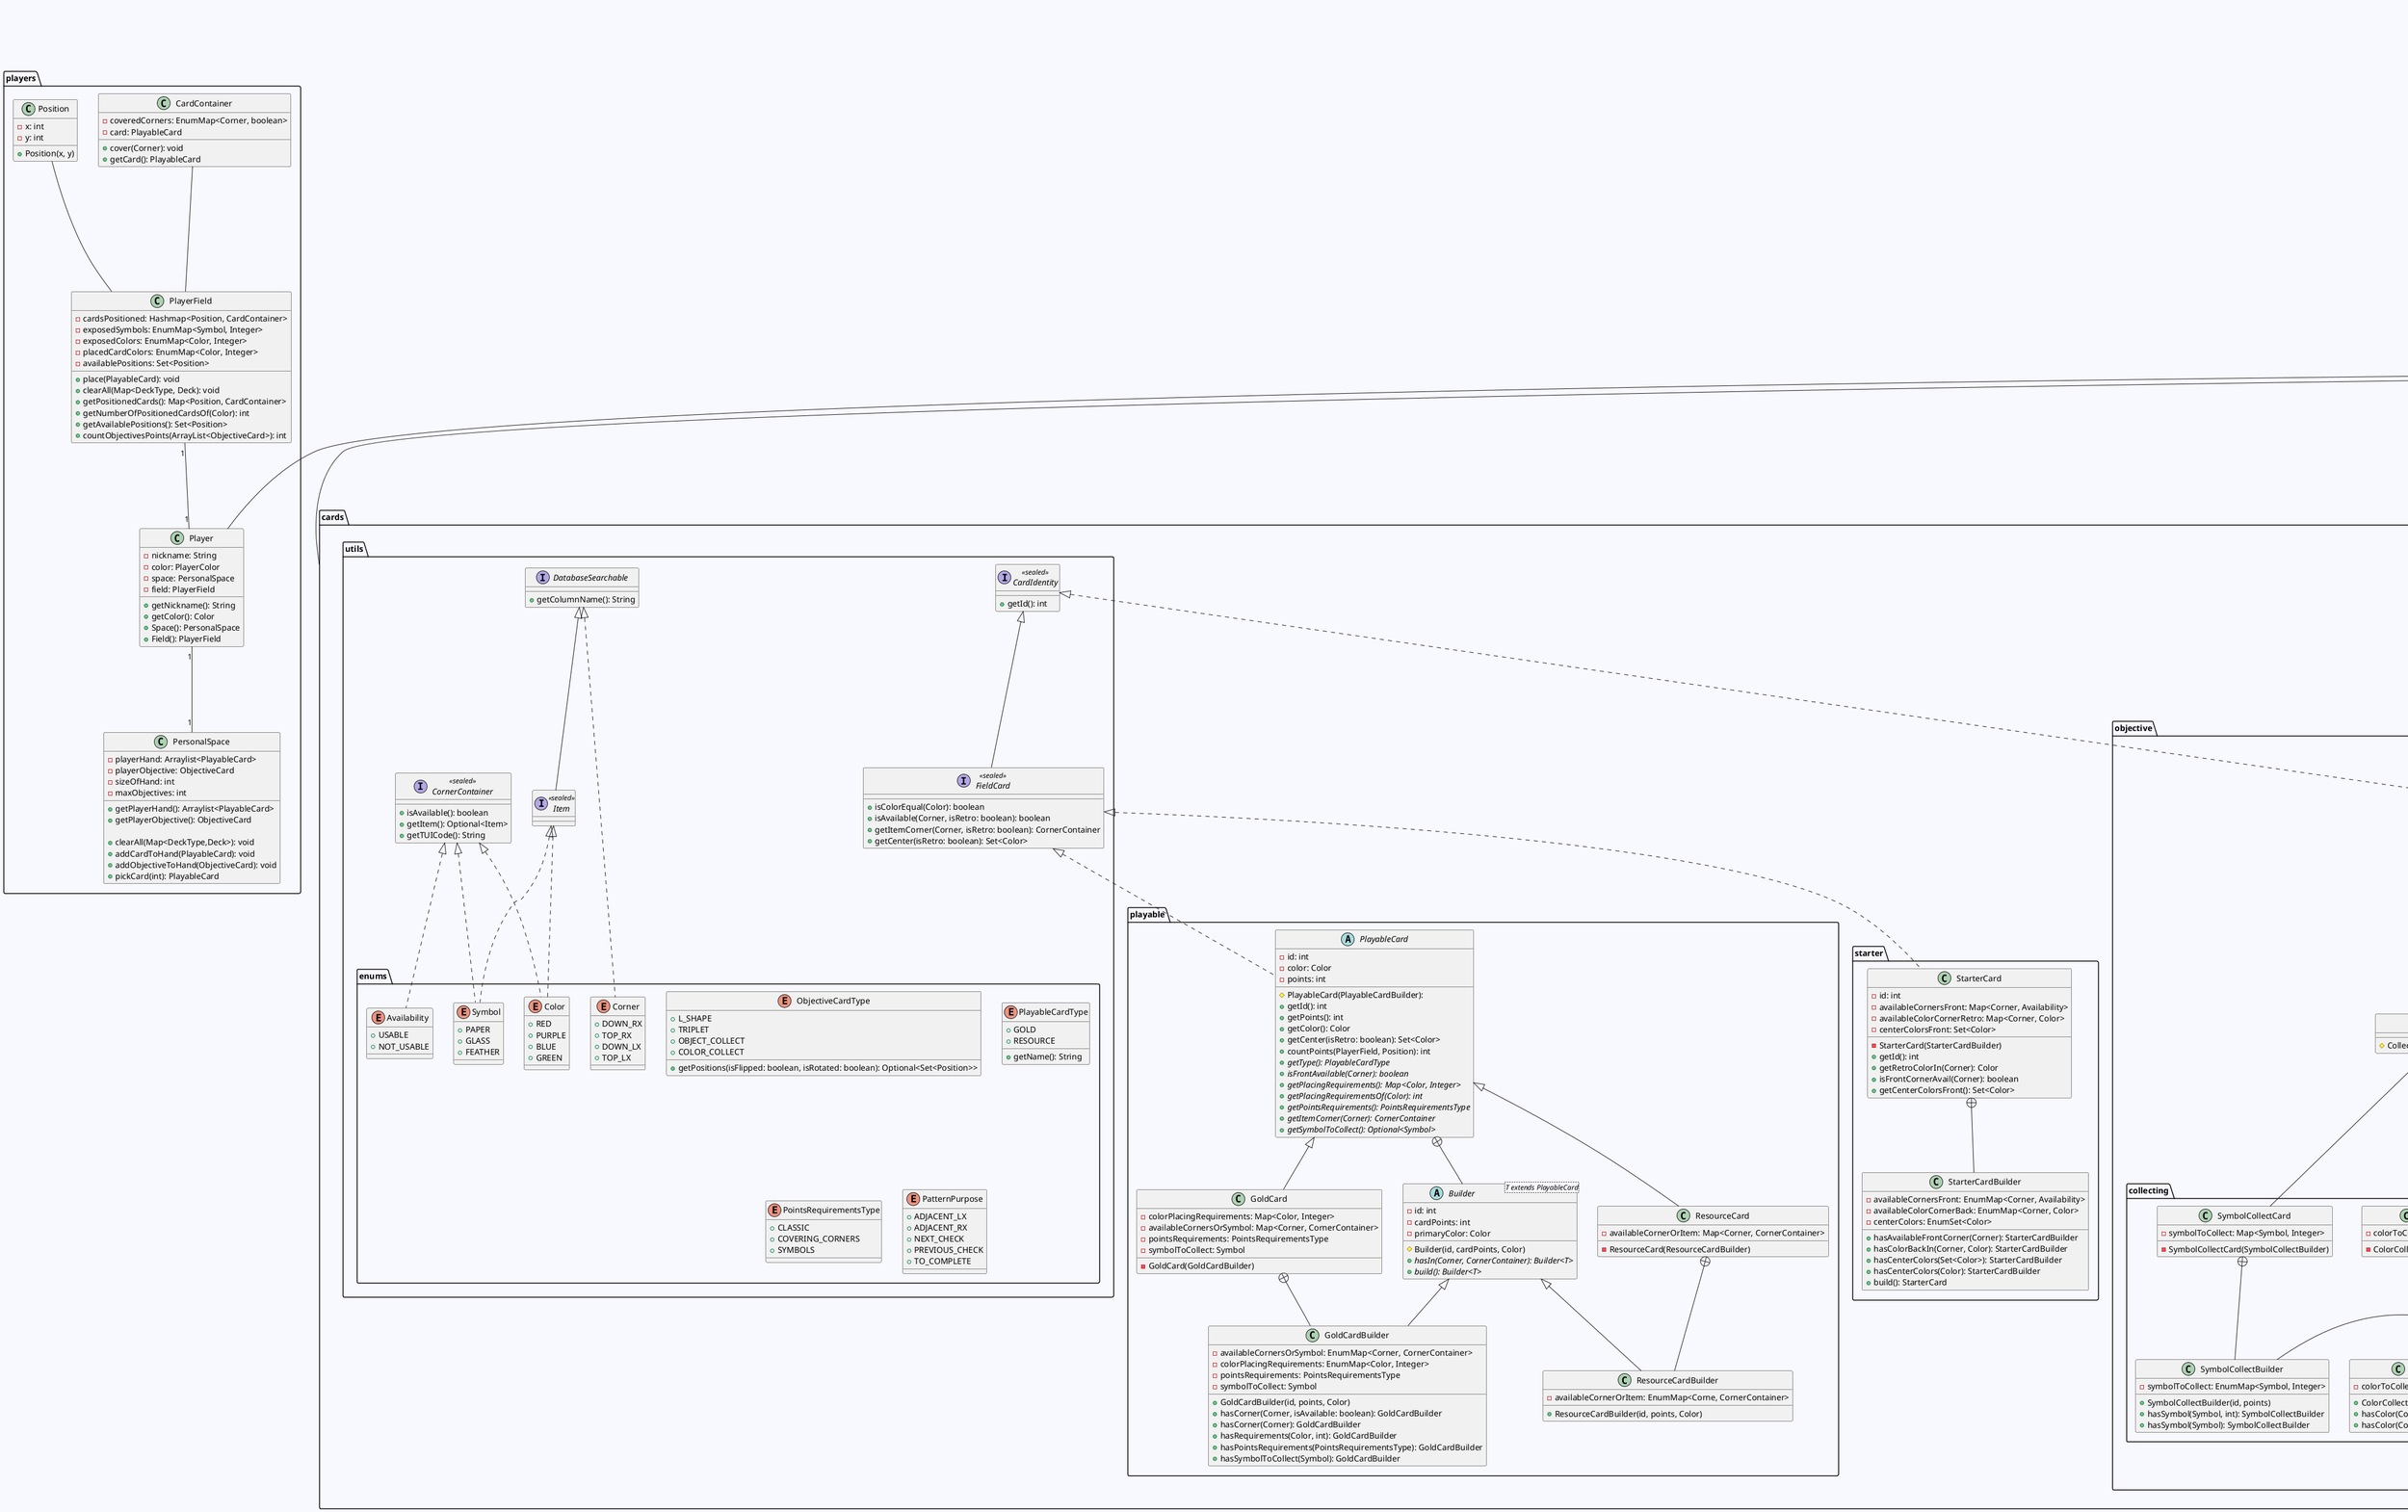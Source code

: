 @startuml ProjectIngSoftModel

skinparam BackgroundColor ghostwhite

package cards.playable{


    abstract class PlayableCard{
      # PlayableCard(PlayableCardBuilder):
      - id: int
      - color: Color
      - points: int
      + getId(): int
      + getPoints(): int
      + getColor(): Color
      + getCenter(isRetro: boolean): Set<Color>
      + countPoints(PlayerField, Position): int
      + {abstract} getType(): PlayableCardType
      + {abstract} isFrontAvailable(Corner): boolean
      + {abstract} getPlacingRequirements(): Map<Color, Integer>
      + {abstract} getPlacingRequirementsOf(Color): int
      + {abstract} getPointsRequirements(): PointsRequirementsType
      + {abstract} getItemCorner(Corner): CornerContainer
      + {abstract} getSymbolToCollect(): Optional<Symbol>
    }

    class GoldCard extends PlayableCard{
      - colorPlacingRequirements: Map<Color, Integer>
      - availableCornersOrSymbol: Map<Corner, CornerContainer>
      - pointsRequirements: PointsRequirementsType
      - symbolToCollect: Symbol
      - GoldCard(GoldCardBuilder)
    }

    class ResourceCard extends PlayableCard{
      - availableCornerOrItem: Map<Corner, CornerContainer>
      - ResourceCard(ResourceCardBuilder)
    }

    abstract class Builder <T extends PlayableCard>{
      - id: int
      - cardPoints: int
      - primaryColor: Color

      # Builder(id, cardPoints, Color)
      + {abstract} hasIn(Corner, CornerContainer): Builder<T>
      + {abstract} build(): Builder<T>
    }

    class GoldCardBuilder extends Builder <GoldCard>{
      - availableCornersOrSymbol: EnumMap<Corner, CornerContainer>
      - colorPlacingRequirements: EnumMap<Color, Integer>
      - pointsRequirements: PointsRequirementsType
      - symbolToCollect: Symbol

      + GoldCardBuilder(id, points, Color)
      + hasCorner(Corner, isAvailable: boolean): GoldCardBuilder
      + hasCorner(Corner): GoldCardBuilder
      + hasRequirements(Color, int): GoldCardBuilder
      + hasPointsRequirements(PointsRequirementsType): GoldCardBuilder
      + hasSymbolToCollect(Symbol): GoldCardBuilder
    }


    class ResourceCardBuilder extends Builder <ResourceCard>{
      - availableCornerOrItem: EnumMap<Corne, CornerContainer>

      + ResourceCardBuilder(id, points, Color)
    }

    PlayableCard +-- Builder
    GoldCard +-- GoldCardBuilder
    ResourceCard +-- ResourceCardBuilder
}
package cards.starter{
    class StarterCard{
      - id: int
      - availableCornersFront: Map<Corner, Availability>
      - availableColorCornerRetro: Map<Corner, Color>
      - centerColorsFront: Set<Color>

      - StarterCard(StarterCardBuilder)
      + getId(): int
      + getRetroColorIn(Corner): Color
      + isFrontCornerAvail(Corner): boolean
      + getCenterColorsFront(): Set<Color>
    }

  class StarterCardBuilder {
    - availableCornersFront: EnumMap<Corner, Availability>
    - availableColorCornerBack: EnumMap<Corner, Color>
    - centerColors: EnumSet<Color>

    + hasAvailableFrontCorner(Corner): StarterCardBuilder
    + hasColorBackIn(Corner, Color): StarterCardBuilder
    + hasCenterColors(Set<Color>): StarterCardBuilder
    + hasCenterColors(Color): StarterCardBuilder
    + build(): StarterCard
  }

  StarterCard +-- StarterCardBuilder
}

package cards.utils{
    interface CardIdentity <<sealed>> {
      + getId(): int
    }

    interface FieldCard <<sealed>> implements CardIdentity {
      + isColorEqual(Color): boolean
      + isAvailable(Corner, isRetro: boolean): boolean
      + getItemCorner(Corner, isRetro: boolean): CornerContainer
      + getCenter(isRetro: boolean): Set<Color>
    }

}

FieldCard <|.. PlayableCard
FieldCard <|.. StarterCard

package cards.utils{
    interface DatabaseSearchable {
        + getColumnName(): String
    }

    interface CornerContainer << sealed >> {
      + isAvailable(): boolean
      + getItem(): Optional<Item>
      + getTUICode(): String
    }

    interface Item << sealed >> implements DatabaseSearchable{
    }
    
    package enums{
        enum Corner{
          + DOWN_RX
          + TOP_RX
          + DOWN_LX
          + TOP_LX
        }

        enum Availability{
          + USABLE
          + NOT_USABLE
        }

        enum Color{
          + RED
          + PURPLE
          + BLUE
          + GREEN
        }

        enum Symbol{
          + PAPER
          + GLASS
          + FEATHER
        }
        enum ObjectiveCardType  {
          + L_SHAPE
          + TRIPLET
          + OBJECT_COLLECT
          + COLOR_COLLECT

          + getPositions(isFlipped: boolean, isRotated: boolean): Optional<Set<Position>>
        }

        enum PlayableCardType  {
          + GOLD
          + RESOURCE

          + getName(): String
        }

        enum PointsRequirementsType  {
          + CLASSIC
          + COVERING_CORNERS
          + SYMBOLS
        }

        enum PatternPurpose {
            + ADJACENT_LX
            + ADJACENT_RX
            + NEXT_CHECK
            + PREVIOUS_CHECK
            + TO_COMPLETE
        }
    }

    DatabaseSearchable <|.. Corner
    CornerContainer <|.. Availability
    CornerContainer <|.. Color
    CornerContainer <|.. Symbol
    Item <|.. Color
    Item <|.. Symbol

}

package cards.objective{
    abstract class ObjectiveCard {
      - id: int
      - points: int

      # ObjectiveCard(ObjectiveBuilder):
      + getPoints(): int
      + hasItemRequirements(Item): int
      + {abstract} getColorRequirements(): Map<Color, Integer>
      + {abstract} getSymbolRequirements(): Map<Symbol, Integer>
      + {abstract} getType(): ObjectiveCardType
      + {abstract} countPoints(PlayerField): int
    }

    abstract class CollectingCard extends ObjectiveCard{
      # CollectingCard(CollectingBuilder):
    }
    abstract class PositioningCard extends ObjectiveCard{
      - colorsOfPattern: Map<Color, Integer>
      # PositioningCard(PositioningBuilder)
      + {abstract} getPattern(): List<List<Color>>
    }

    abstract class ObjectiveBuilder <T extends ObjectiveCard> {
        - id: int
        - points: int

        # ObjectiveBuilder(id, int)

        + {abstract} build(): <T>
    }

    abstract class CollectingBuilder <T extends CollectingCard> extends ObjectiveBuilder{
        # CollectingBuilder(id, points)
    }

    abstract class PositioningBuilder <T extends PositioningCard> extends ObjectiveBuilder{
        # PositioningBuilder(id, points)
    }

    package collecting {
        class ColorCollectCard{
          - colorToCollect: Map<Color, Integer>
          - ColorCollectCard(ColorCollectBuilder)
        }
        class SymbolCollectCard{
          - SymbolCollectCard(SymbolCollectBuilder)
          - symbolToCollect: Map<Symbol, Integer>
        }

        class ColorCollectBuilder{
            - colorToCollect: EnumMap<Color, Integer>

            + ColorCollectBuilder(id, points)
            + hasColor(Color, int): ColorCollectBuilder
            + hasColor(Color): ColorCollectBuilder
        }

        class SymbolCollectBuilder{
            - symbolToCollect: EnumMap<Symbol, Integer>

            + SymbolCollectBuilder(id, points)
            + hasSymbol(Symbol, int): SymbolCollectBuilder
            + hasSymbol(Symbol): SymbolCollectBuilder
        }
    }

    CollectingCard <|-- ColorCollectCard
    CollectingCard <|-- SymbolCollectCard
    CollectingBuilder <|-- ColorCollectBuilder
    CollectingBuilder <|-- SymbolCollectBuilder

    package positioning{
        class TripletCard{
          - flippedFlag: boolean
          - colorOfPattern: Color
          - counter: PatternCounter
          - pattern: List<List<Color>>

          - TripletCard(TripletBuilder)
          + isFlipped(): boolean
        }

        class LCard{
          - isFlippedFlag: boolean
          - isRotatedFlag: boolean
          - primaryColor: Color
          - secondaryColor: Color
          - pattern: List<List<Color>>

          - LCard(LBuilder)
          + isFlipped(): boolean
          + isRotated(): boolean
        }

        class TripletBuilder{
            - colorRequirements: EnumMap<Color, Integer>
            - flippedFlag: boolean
            - colorOfPattern: Color

            + isFlipped(boolean): TripletBuilder
            + hasColor(Color): TripletBuilder
        }

        class LBuilder{
            - flippedFlag: boolean
            - rotatedFlag: boolean
            - primaryColor: Color
            - secondaryColor: Color
            - colorRequirements: EnumMap<Color, Integer>
            - counter: PatternCounter

            + isFlipped(boolean): LBuilder
            + isRotated(boolean): LBuilder
            + hasPrimaryColor(Color): LBuilder
            + hasSecondaryColor(Color): LBuilder
        }

        interface PatternCounter{
            + count(PlayerField): int
        }

        class LPatternCounter implements PatternCounter{
        }

        class TripletPatternCounter implements PatternCounter{
        }
    }

    PositioningCard <|-- TripletCard
    PositioningCard <|-- LCard
    PositioningBuilder <|-- TripletBuilder
    PositioningBuilder <|-- LBuilder





    ObjectiveCard +-- ObjectiveBuilder
    CollectingCard +-- CollectingBuilder
    PositioningCard +-- PositioningBuilder
    ColorCollectCard +-- ColorCollectBuilder
    SymbolCollectCard +-- SymbolCollectBuilder
    TripletCard +-- TripletBuilder
    LCard +-- LBuilder

}

CardIdentity <|.. ObjectiveCard

package decks{
    package utils {

        class CardDecoder{
            - {static}objectiveDeck: Deck<ObjectiveCard>
            - {static}starterDeck: Deck<StarterCard>
            - {static}goldDeck: Deck<GoldCard>
            - {static}resourceDeck: Deck<ResourceCard>

            + {static}decodeObjectiveCard(int): Optional<ObjectiveCard>
            + {static}decodeFieldCard(int): Optional<FieldCard>
            + {static}decodePlayableCard(int): Optional<PlayableCard>
            + {static}decodeResourceCard(int): Optional<ResourceCard>
            + {static}decodeGoldCard(int): Optional<GoldCard>
            + {static}decodeStarterCard(int): Optional<StarterCard>
        }

        class DatabaseConstants{
            + {static}DATABASE_URL
        }
    }

    class Deck <T extends CardIdentity>{
        - mappingIdToCard: Map<Integer, T>
        - deck: ArrayDeque<T>

        + Deck(mappingIdToCard: Map<Integer, T>)

        + shuffle(): Deck<T>
        + draw(): Optional<T>
        + getRemainingCards(): int
        + getDeckType(): DeckType
        + reset(): void
        + getCardByID(int): T
        + peekTop(): Optional<T>
        + save(): DeckMemento
        + load(DeckMemento): void
    }

    package objective{
        class ObjectiveDeckFactory {
            + {static} createDeck(): Deck<ObjectiveCard>
        }
    }

    package playable{
        class GoldDeckFactory {
            + {static} createDeck(): Deck<GoldCard>
        }

        class ResourceDeckFactory {
            + {static} createDeck(): Deck<ResourceCard>
        }
    }

    package starter {
        class StarterDeckFactory {
            + {static} createDeck(): Deck<StarterCard>
        }
    }
}

package players{
    class Player {
        -nickname: String
        -color: PlayerColor
        -space: PersonalSpace
        -field: PlayerField

        +getNickname(): String
        +getColor(): Color
        +Space(): PersonalSpace
        +Field(): PlayerField
    }

    class PersonalSpace {
        -playerHand: Arraylist<PlayableCard>
        -playerObjective: ObjectiveCard
        -sizeOfHand: int
        -maxObjectives: int

        +getPlayerHand(): Arraylist<PlayableCard>
        +getPlayerObjective(): ObjectiveCard

        '+clearAll(): void'
        +clearAll(Map<DeckType,Deck>): void
        +addCardToHand(PlayableCard): void
        +addObjectiveToHand(ObjectiveCard): void
        +pickCard(int): PlayableCard
    }

    class PlayerField{
        -cardsPositioned: Hashmap<Position, CardContainer>
        -exposedSymbols: EnumMap<Symbol, Integer>
        -exposedColors: EnumMap<Color, Integer>
        -placedCardColors: EnumMap<Color, Integer>
        -availablePositions: Set<Position>

        +place(PlayableCard): void
        '+clearAll(): void'
        +clearAll(Map<DeckType, Deck): void
        +getPositionedCards(): Map<Position, CardContainer>
        +getNumberOfPositionedCardsOf(Color): int
        +getAvailablePositions(): Set<Position>
        +countObjectivesPoints(ArrayList<ObjectiveCard>): int
    }

    Player "1" -- "1" PersonalSpace
    PlayerField "1" -- "1" Player

    class CardContainer{
        -coveredCorners: EnumMap<Corner, boolean>
        -card: PlayableCard

        +cover(Corner): void
        +getCard(): PlayableCard
    }

    class Position{
        -x: int
        -y: int

        +Position(x, y)
    }

    Position -- PlayerField
    CardContainer -- PlayerField
}

package table{
    class PickablesTable{
        -commonObjectives : Arraylist<ObjectiveCard>
        -shownCards: Arraylist<PlayableCard>
        -NumOfObjectives : int
        -NumOfShownPerType : int
        -decks : EnumMap<DeckType, Deck>

        +getShownCards(): Arraylist<PlayableCard>
        +getCommonObjectives(): Arraylist<ObjectiveCard>
        +getResouceDeckTop(): Color
        +getGoldDeckTop(): Color

        +loadPickableTable(): void
        +loadCommonOnjective(): void

        +pickCardFromTable(int): PlayableCard
        +pickFromDeck(DeckType): PlayableCard
        +clearTable(): void
        +resetDeck(DeckType): void

         
    }

    class Plateau{
        -playerPoints: Map<Player, Integer>
        -armageddonTime : int
        -numOfPlayers : int
        -isArmageddonTime : boolean

        +reset(): void
        +addPlayer(Player): void
        +addPlayerPoints(Player, int): void
        +getPlayerPoints(Player): int
        +getLeadingPlayer(): List<Player>
    }
}

interface GameModel{

    'il controller identifica i players con il loro nome'
    +initGame(): void
    +addPlayerToTable(String, PlayerColor): void
    +shufflePlayers(): void
    +setStartingPlayer(): void
    +goNextTurn(): void
    +placeCard(int): void
    +drawCardFrom(PlayableDeckType): PlayableCard

    +getExposedCards(): ArrayList<PlayableCard>
    +getPlayerHand(String): ArrayList<PlayableCard>
    +getPlayerObjective(String): ObjectiveCard
    +getCommonObjectives(): ArrayList<ObjectiveCard>
    +getPlateau(): Map<String, Integer>
    +getPlayerColor(String): PlayerColor
    +getPlayers(): ArrayList<String>
    +getCurrentTurnPlayer(): String
    +isFinished(): boolean
    +getResults(): Map<String, Integer>
    +getWinner(): String
    -getPlayer(String): Player
}

class GameLogic implements GameModel{
    -playerQueue: LinkedList<Player>
    -numOfPlayers: int
    -gameTable: Table
    -gamePlateau: Plateau
    -firstPlayer: Player
    -decks: EnumMap<DeckType, Deck>
}


package ruleset{
    interface RuleSet{
        +MaxHandSize(): int
        '+MaxShownCardsOf(PlayableCardType): int'
        +MaxShownCardsPerType(): int
        +MaxPlayerObjectives(): int
        +MaxTableObjectives(): int
        +MaxPlayers(): int
        +ToArmageddon(): int
    }

    class BasicRuleset implements RuleSet{
        -maxHandCards: int
        '-maxShownCards: EnumMap<PlayableCardType, Integer>'
        -maxShownCardsPerType: int
        -maxPersonalObjectives: int
        -maxCommonObjectives: int
        -maxPlayers: int
        -pointsToArmageddon: int
    }
}
RuleSet -- GameLogic

GameLogic -- decks
GameLogic -- cards
GameLogic -- Plateau
GameLogic -- PickablesTable
GameLogic -- Player


@enduml